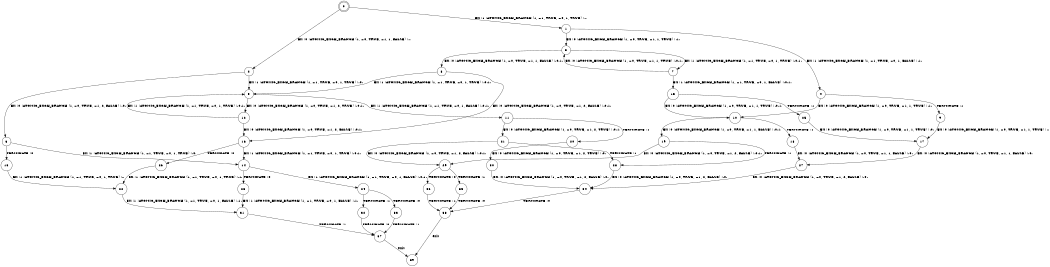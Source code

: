 digraph BCG {
size = "7, 10.5";
center = TRUE;
node [shape = circle];
0 [peripheries = 2];
0 -> 1 [label = "EX !1 !ATOMIC_EXCH_BRANCH (1, +1, TRUE, +0, 1, TRUE) !::"];
0 -> 2 [label = "EX !0 !ATOMIC_EXCH_BRANCH (1, +0, TRUE, +1, 1, FALSE) !::"];
1 -> 3 [label = "EX !0 !ATOMIC_EXCH_BRANCH (1, +0, TRUE, +1, 1, TRUE) !:1:"];
1 -> 4 [label = "EX !1 !ATOMIC_EXCH_BRANCH (1, +1, TRUE, +0, 1, FALSE) !:1:"];
2 -> 5 [label = "EX !1 !ATOMIC_EXCH_BRANCH (1, +1, TRUE, +0, 1, TRUE) !:0:"];
2 -> 6 [label = "EX !0 !ATOMIC_EXCH_BRANCH (1, +0, TRUE, +1, 2, FALSE) !:0:"];
3 -> 7 [label = "EX !1 !ATOMIC_EXCH_BRANCH (1, +1, TRUE, +0, 1, TRUE) !:0:1:"];
3 -> 8 [label = "EX !0 !ATOMIC_EXCH_BRANCH (1, +0, TRUE, +1, 1, FALSE) !:0:1:"];
4 -> 9 [label = "TERMINATE !1"];
4 -> 10 [label = "EX !0 !ATOMIC_EXCH_BRANCH (1, +0, TRUE, +1, 1, TRUE) !:1:"];
5 -> 11 [label = "EX !1 !ATOMIC_EXCH_BRANCH (1, +1, TRUE, +0, 1, FALSE) !:0:1:"];
5 -> 12 [label = "EX !0 !ATOMIC_EXCH_BRANCH (1, +0, TRUE, +1, 2, TRUE) !:0:1:"];
6 -> 13 [label = "TERMINATE !0"];
6 -> 14 [label = "EX !1 !ATOMIC_EXCH_BRANCH (1, +1, TRUE, +0, 1, TRUE) !:0:"];
7 -> 15 [label = "EX !1 !ATOMIC_EXCH_BRANCH (1, +1, TRUE, +0, 1, FALSE) !:0:1:"];
7 -> 3 [label = "EX !0 !ATOMIC_EXCH_BRANCH (1, +0, TRUE, +1, 1, TRUE) !:0:1:"];
8 -> 5 [label = "EX !1 !ATOMIC_EXCH_BRANCH (1, +1, TRUE, +0, 1, TRUE) !:0:1:"];
8 -> 16 [label = "EX !0 !ATOMIC_EXCH_BRANCH (1, +0, TRUE, +1, 2, FALSE) !:0:1:"];
9 -> 17 [label = "EX !0 !ATOMIC_EXCH_BRANCH (1, +0, TRUE, +1, 1, TRUE) !::"];
10 -> 18 [label = "TERMINATE !1"];
10 -> 19 [label = "EX !0 !ATOMIC_EXCH_BRANCH (1, +0, TRUE, +1, 1, FALSE) !:0:1:"];
11 -> 20 [label = "TERMINATE !1"];
11 -> 21 [label = "EX !0 !ATOMIC_EXCH_BRANCH (1, +0, TRUE, +1, 2, TRUE) !:0:1:"];
12 -> 5 [label = "EX !1 !ATOMIC_EXCH_BRANCH (1, +1, TRUE, +0, 1, TRUE) !:0:1:"];
12 -> 16 [label = "EX !0 !ATOMIC_EXCH_BRANCH (1, +0, TRUE, +1, 2, FALSE) !:0:1:"];
13 -> 22 [label = "EX !1 !ATOMIC_EXCH_BRANCH (1, +1, TRUE, +0, 1, TRUE) !::"];
14 -> 23 [label = "TERMINATE !0"];
14 -> 24 [label = "EX !1 !ATOMIC_EXCH_BRANCH (1, +1, TRUE, +0, 1, FALSE) !:0:1:"];
15 -> 25 [label = "TERMINATE !1"];
15 -> 10 [label = "EX !0 !ATOMIC_EXCH_BRANCH (1, +0, TRUE, +1, 1, TRUE) !:0:1:"];
16 -> 26 [label = "TERMINATE !0"];
16 -> 14 [label = "EX !1 !ATOMIC_EXCH_BRANCH (1, +1, TRUE, +0, 1, TRUE) !:0:1:"];
17 -> 27 [label = "EX !0 !ATOMIC_EXCH_BRANCH (1, +0, TRUE, +1, 1, FALSE) !:0:"];
18 -> 27 [label = "EX !0 !ATOMIC_EXCH_BRANCH (1, +0, TRUE, +1, 1, FALSE) !:0:"];
19 -> 28 [label = "TERMINATE !1"];
19 -> 29 [label = "EX !0 !ATOMIC_EXCH_BRANCH (1, +0, TRUE, +1, 2, FALSE) !:0:1:"];
20 -> 30 [label = "EX !0 !ATOMIC_EXCH_BRANCH (1, +0, TRUE, +1, 2, TRUE) !:0:"];
21 -> 28 [label = "TERMINATE !1"];
21 -> 29 [label = "EX !0 !ATOMIC_EXCH_BRANCH (1, +0, TRUE, +1, 2, FALSE) !:0:1:"];
22 -> 31 [label = "EX !1 !ATOMIC_EXCH_BRANCH (1, +1, TRUE, +0, 1, FALSE) !:1:"];
23 -> 31 [label = "EX !1 !ATOMIC_EXCH_BRANCH (1, +1, TRUE, +0, 1, FALSE) !:1:"];
24 -> 32 [label = "TERMINATE !1"];
24 -> 33 [label = "TERMINATE !0"];
25 -> 17 [label = "EX !0 !ATOMIC_EXCH_BRANCH (1, +0, TRUE, +1, 1, TRUE) !:0:"];
26 -> 22 [label = "EX !1 !ATOMIC_EXCH_BRANCH (1, +1, TRUE, +0, 1, TRUE) !:1:"];
27 -> 34 [label = "EX !0 !ATOMIC_EXCH_BRANCH (1, +0, TRUE, +1, 2, FALSE) !:0:"];
28 -> 34 [label = "EX !0 !ATOMIC_EXCH_BRANCH (1, +0, TRUE, +1, 2, FALSE) !:0:"];
29 -> 35 [label = "TERMINATE !1"];
29 -> 36 [label = "TERMINATE !0"];
30 -> 34 [label = "EX !0 !ATOMIC_EXCH_BRANCH (1, +0, TRUE, +1, 2, FALSE) !:0:"];
31 -> 37 [label = "TERMINATE !1"];
32 -> 37 [label = "TERMINATE !0"];
33 -> 37 [label = "TERMINATE !1"];
34 -> 38 [label = "TERMINATE !0"];
35 -> 38 [label = "TERMINATE !0"];
36 -> 38 [label = "TERMINATE !1"];
37 -> 39 [label = "exit"];
38 -> 39 [label = "exit"];
}
